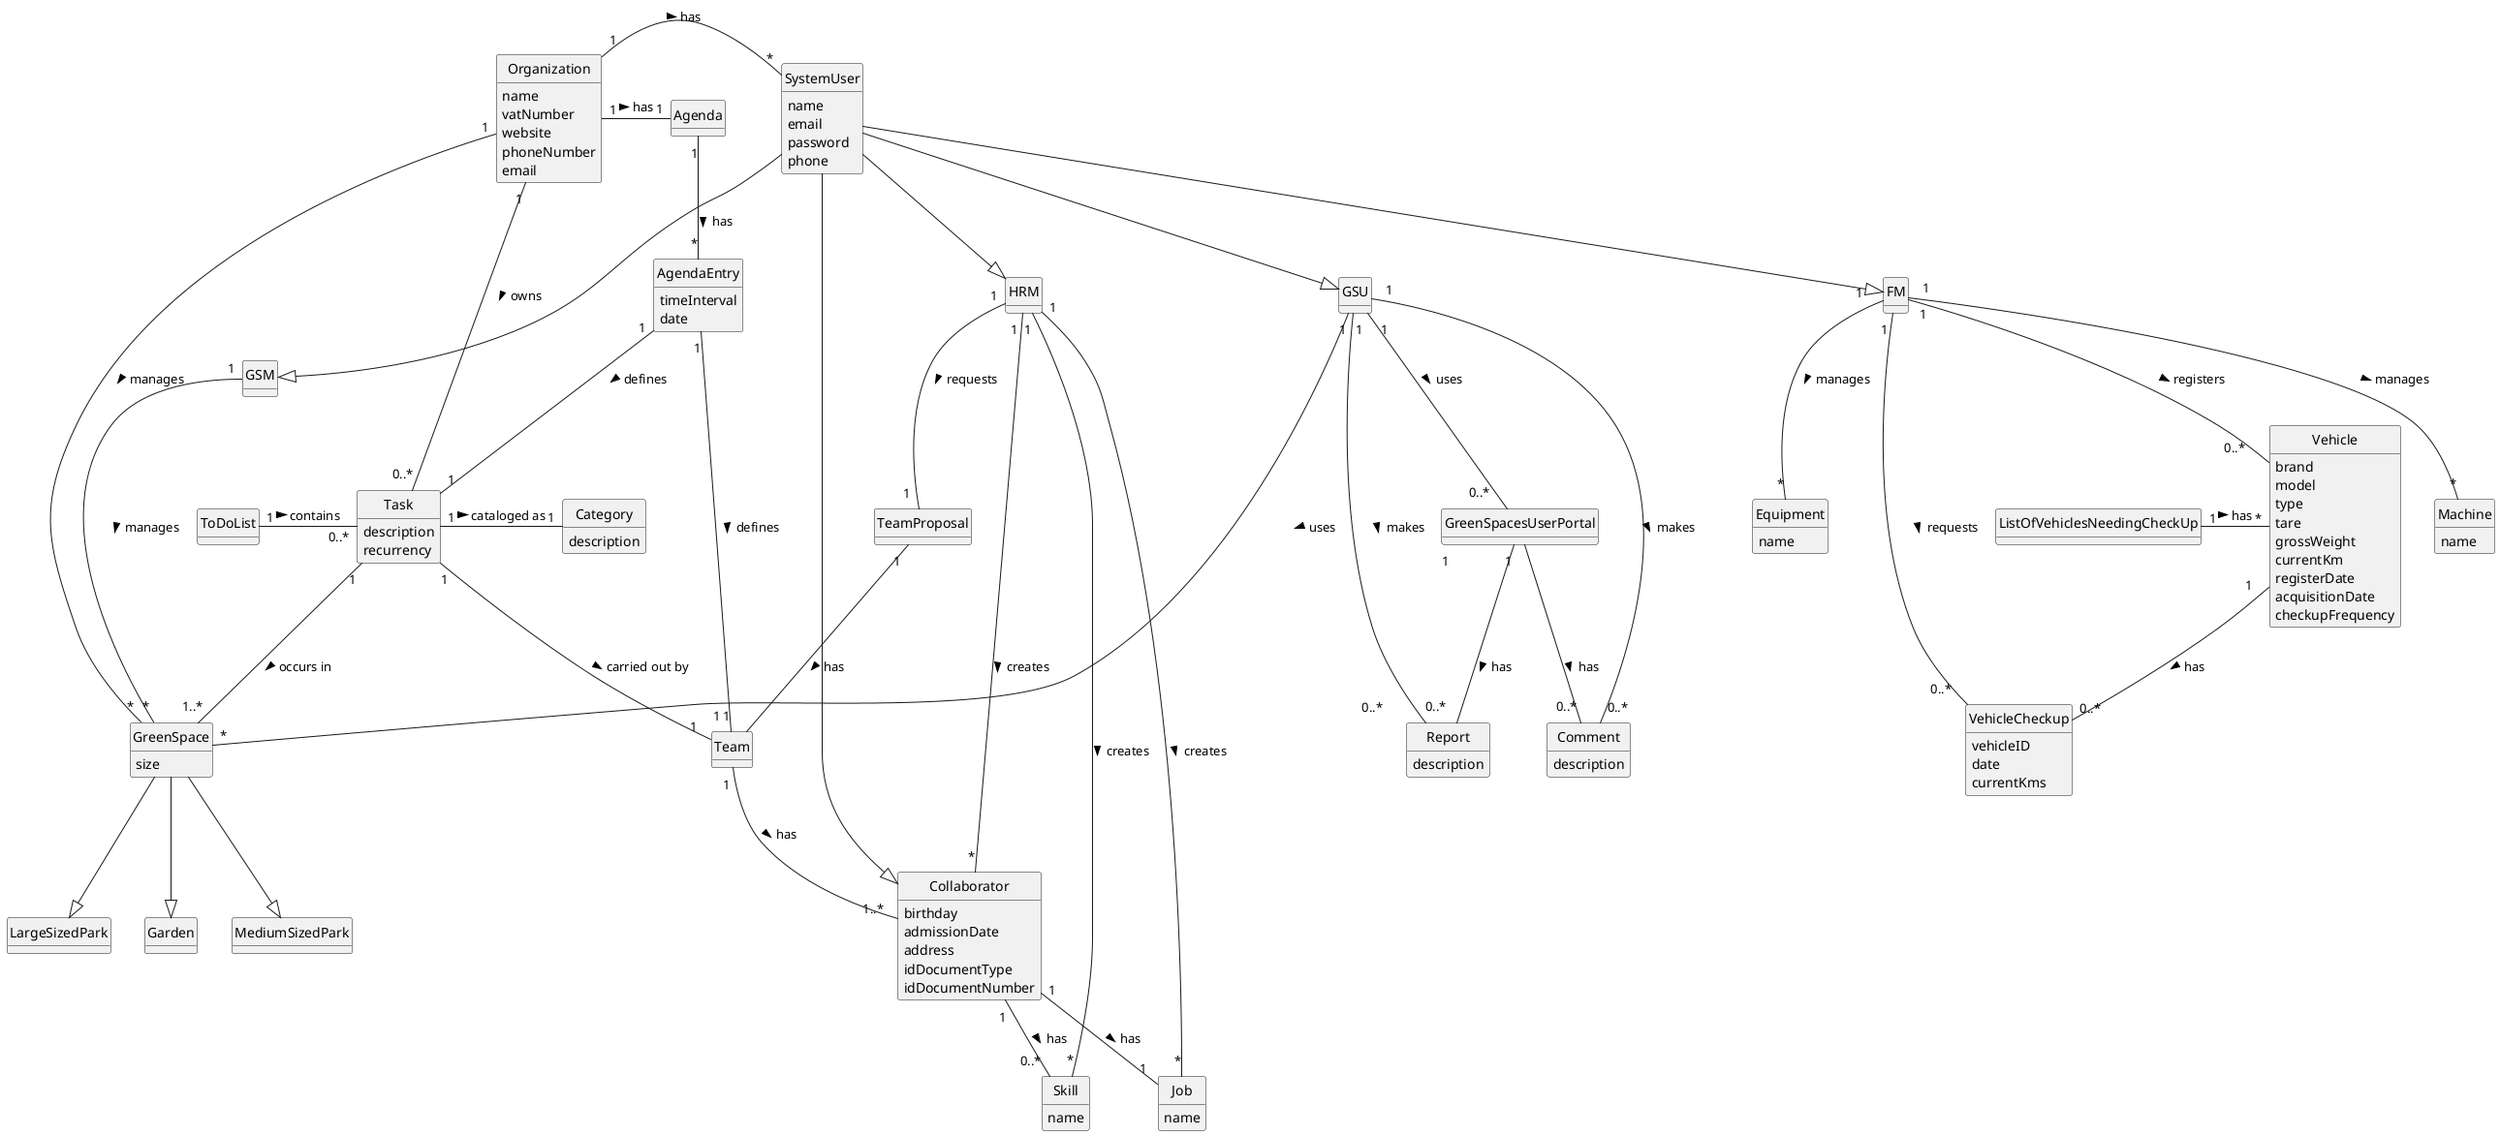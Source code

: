 @startuml
skinparam monochrome true
skinparam packageStyle rectangle
skinparam shadowing false
'skinparam linetype ortho
'left to right direction
skinparam classAttributeIconSize 0
hide circle
hide methods

'title Domain Model

'class Platform {
'  -description
'}

class Organization {
    name
    vatNumber
    website
    phoneNumber
    email

}

class GreenSpace {
    size
}

class Garden
class MediumSizedPark
class LargeSizedPark

class SystemUser {
    name
    email
    password
    phone

}
class HRM {
}
class FM {
}
class Collaborator {
    birthday
    admissionDate
    address
    idDocumentType
    idDocumentNumber
}
class GSM {
}
class GSU {
}

class TeamProposal {
}

class Team {
}

class Skill {
    name
}

class Job {
    name
}

class Task {
    description
    recurrency
}

class VehicleCheckup {
    vehicleID
    date
    currentKms
}

class Vehicle {
   brand
   model
   type
   tare
   grossWeight
   currentKm
   registerDate
   acquisitionDate
   checkupFrequency
}

class Machine {
    name
}

class Equipment {
    name
}

class Agenda {
}

class AgendaEntry {
    timeInterval
    date
}

class GreenSpacesUserPortal{
}

class Comment{
    description
}
class Report{
    description
}

class Category {
    description
}

class ToDoList{

}

class ListOfVehiclesNeedingCheckUp {
}


SystemUser --|> HRM
SystemUser --|> FM
SystemUser --|> Collaborator
SystemUser --|> GSM
SystemUser --|> GSU

GreenSpace --|> Garden
GreenSpace --|> MediumSizedPark
GreenSpace --|> LargeSizedPark

Task "1" -- "1..*" GreenSpace : occurs in >

Agenda "1" -- "*" AgendaEntry : has >
AgendaEntry "1" -- "1" Task : defines >
AgendaEntry "1" -- "1" Team : defines >

FM " 1" -- "0..*     " Vehicle : registers >
FM "  1 " -- "*" Machine : manages >
FM "  1    " -- "*" Equipment : manages >
Vehicle "1   " -- "0..* " VehicleCheckup : has >
FM "1 " -- "0..*  " VehicleCheckup : requests >
GSU"  1  " -- "0..*          " Report: makes >
GSU"  1  " -- "0..*   " Comment: makes >
GSU"  1  " -- "0..*   " GreenSpacesUserPortal:  uses >
GreenSpacesUserPortal "1                 " -- "0..*   " Report : has >
GreenSpacesUserPortal "1    " -- "0..*" Comment : has >

Organization "1" - "*" SystemUser : has >
Organization "1" - "0..*" Task: owns >
Task "1" - "1" Category: cataloged as >
Task "1" - "1  " Team:   carried out by   >
ToDoList "1" - "0..*" Task: contains >

HRM "1 " -- "*" Collaborator : creates >
HRM "1 " -- "*" Job : creates >
HRM "1 " -- "*" Skill : creates >
HRM "1" -- "1  " TeamProposal : requests >
TeamProposal "1 " --"1        " Team: has >
Team "1 " -- "1..*  " Collaborator: has >
Collaborator "1 " -- "0..* " Skill : has >
Collaborator "1 " -- "1 " Job : has >
Organization "1" - "1" Agenda : has >
Organization "1" - "*" GreenSpace: manages >
GSU"1" - "*" GreenSpace: uses >
GSM "1" - "*" GreenSpace: manages >
ListOfVehiclesNeedingCheckUp "1" - "*" Vehicle : has >
@enduml